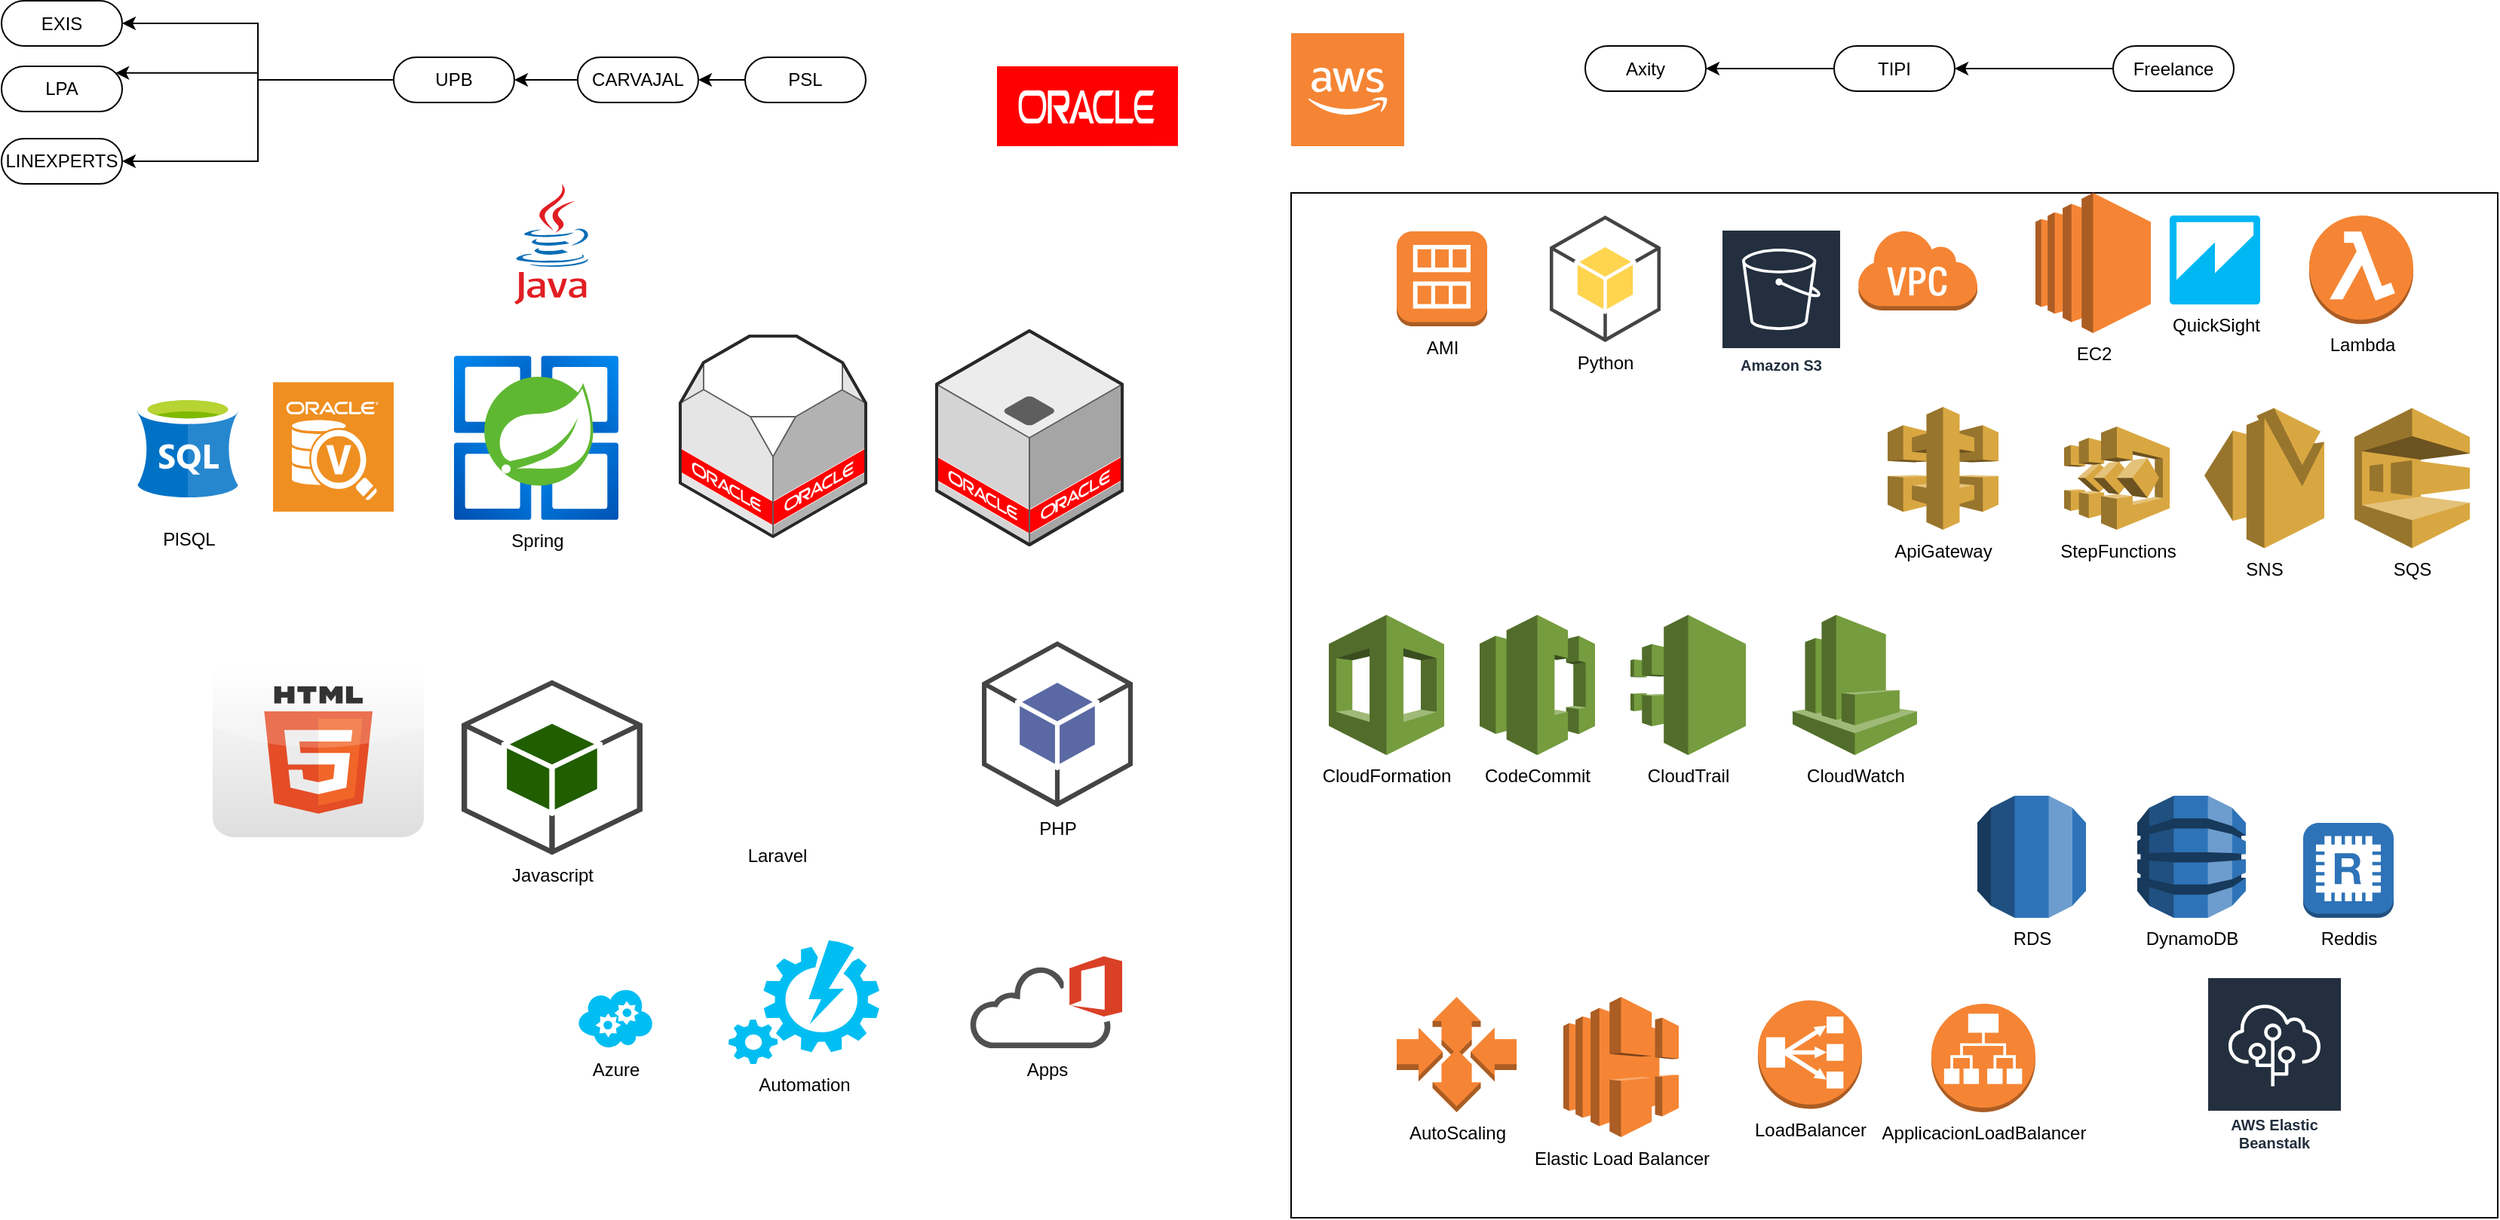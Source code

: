<mxfile version="21.3.3" type="github">
  <diagram name="Page-1" id="LtiyXVmBhrKHHviDkdXC">
    <mxGraphModel dx="2343" dy="660" grid="1" gridSize="10" guides="1" tooltips="1" connect="1" arrows="1" fold="1" page="1" pageScale="1" pageWidth="850" pageHeight="1100" math="0" shadow="0">
      <root>
        <mxCell id="0" />
        <mxCell id="1" parent="0" />
        <mxCell id="evCTNoIrl0gFFn3fA1H0-33" value="" style="whiteSpace=wrap;html=1;" parent="1" vertex="1">
          <mxGeometry x="25" y="150" width="800" height="680" as="geometry" />
        </mxCell>
        <mxCell id="evCTNoIrl0gFFn3fA1H0-1" value="Python" style="outlineConnect=0;dashed=0;verticalLabelPosition=bottom;verticalAlign=top;align=center;html=1;shape=mxgraph.aws3.android;fillColor=#FFD44F;gradientColor=none;" parent="1" vertex="1">
          <mxGeometry x="196.5" y="165" width="73.5" height="84" as="geometry" />
        </mxCell>
        <mxCell id="evCTNoIrl0gFFn3fA1H0-2" value="QuickSight" style="outlineConnect=0;dashed=0;verticalLabelPosition=bottom;verticalAlign=top;align=center;html=1;shape=mxgraph.aws3.quicksight;fillColor=#00B7F4;gradientColor=none;" parent="1" vertex="1">
          <mxGeometry x="607.5" y="165" width="60" height="59" as="geometry" />
        </mxCell>
        <mxCell id="evCTNoIrl0gFFn3fA1H0-3" value="ApiGateway" style="outlineConnect=0;dashed=0;verticalLabelPosition=bottom;verticalAlign=top;align=center;html=1;shape=mxgraph.aws3.api_gateway;fillColor=#D9A741;gradientColor=none;" parent="1" vertex="1">
          <mxGeometry x="420.5" y="292" width="73.5" height="81.5" as="geometry" />
        </mxCell>
        <mxCell id="evCTNoIrl0gFFn3fA1H0-4" value="StepFunctions" style="outlineConnect=0;dashed=0;verticalLabelPosition=bottom;verticalAlign=top;align=center;html=1;shape=mxgraph.aws3.step_functions;fillColor=#D9A741;gradientColor=none;" parent="1" vertex="1">
          <mxGeometry x="537.5" y="305" width="70" height="68.5" as="geometry" />
        </mxCell>
        <mxCell id="evCTNoIrl0gFFn3fA1H0-5" value="EC2" style="outlineConnect=0;dashed=0;verticalLabelPosition=bottom;verticalAlign=top;align=center;html=1;shape=mxgraph.aws3.ec2;fillColor=#F58534;gradientColor=none;" parent="1" vertex="1">
          <mxGeometry x="518.5" y="150" width="76.5" height="93" as="geometry" />
        </mxCell>
        <mxCell id="evCTNoIrl0gFFn3fA1H0-6" value="AutoScaling" style="outlineConnect=0;dashed=0;verticalLabelPosition=bottom;verticalAlign=top;align=center;html=1;shape=mxgraph.aws3.auto_scaling;fillColor=#F58534;gradientColor=none;" parent="1" vertex="1">
          <mxGeometry x="95" y="683.5" width="79.5" height="76.5" as="geometry" />
        </mxCell>
        <mxCell id="evCTNoIrl0gFFn3fA1H0-7" value="AMI" style="outlineConnect=0;dashed=0;verticalLabelPosition=bottom;verticalAlign=top;align=center;html=1;shape=mxgraph.aws3.ami;fillColor=#F58534;gradientColor=none;" parent="1" vertex="1">
          <mxGeometry x="95" y="175.5" width="60" height="63" as="geometry" />
        </mxCell>
        <mxCell id="evCTNoIrl0gFFn3fA1H0-10" value="Elastic Load Balancer" style="outlineConnect=0;dashed=0;verticalLabelPosition=bottom;verticalAlign=top;align=center;html=1;shape=mxgraph.aws3.elastic_load_balancing;fillColor=#F58534;gradientColor=none;" parent="1" vertex="1">
          <mxGeometry x="205.5" y="683.5" width="76.5" height="93" as="geometry" />
        </mxCell>
        <mxCell id="evCTNoIrl0gFFn3fA1H0-13" value="Lambda" style="outlineConnect=0;dashed=0;verticalLabelPosition=bottom;verticalAlign=top;align=center;html=1;shape=mxgraph.aws3.lambda_function;fillColor=#F58534;gradientColor=none;" parent="1" vertex="1">
          <mxGeometry x="700" y="165" width="69" height="72" as="geometry" />
        </mxCell>
        <mxCell id="evCTNoIrl0gFFn3fA1H0-14" value="DynamoDB" style="outlineConnect=0;dashed=0;verticalLabelPosition=bottom;verticalAlign=top;align=center;html=1;shape=mxgraph.aws3.dynamo_db;fillColor=#2E73B8;gradientColor=none;" parent="1" vertex="1">
          <mxGeometry x="586" y="550" width="72" height="81" as="geometry" />
        </mxCell>
        <mxCell id="evCTNoIrl0gFFn3fA1H0-16" value="Reddis" style="outlineConnect=0;dashed=0;verticalLabelPosition=bottom;verticalAlign=top;align=center;html=1;shape=mxgraph.aws3.redis;fillColor=#2E73B8;gradientColor=none;" parent="1" vertex="1">
          <mxGeometry x="696" y="568" width="60" height="63" as="geometry" />
        </mxCell>
        <mxCell id="evCTNoIrl0gFFn3fA1H0-17" value="CodeCommit" style="outlineConnect=0;dashed=0;verticalLabelPosition=bottom;verticalAlign=top;align=center;html=1;shape=mxgraph.aws3.codecommit;fillColor=#759C3E;gradientColor=none;" parent="1" vertex="1">
          <mxGeometry x="150" y="430" width="76.5" height="93" as="geometry" />
        </mxCell>
        <mxCell id="evCTNoIrl0gFFn3fA1H0-18" value="" style="outlineConnect=0;dashed=0;verticalLabelPosition=bottom;verticalAlign=top;align=center;html=1;shape=mxgraph.aws3.cloud_2;fillColor=#F58534;gradientColor=none;" parent="1" vertex="1">
          <mxGeometry x="25" y="44" width="75" height="75" as="geometry" />
        </mxCell>
        <mxCell id="evCTNoIrl0gFFn3fA1H0-19" value="" style="outlineConnect=0;dashed=0;verticalLabelPosition=bottom;verticalAlign=top;align=center;html=1;shape=mxgraph.aws3.virtual_private_cloud;fillColor=#F58534;gradientColor=none;" parent="1" vertex="1">
          <mxGeometry x="400.5" y="174" width="79.5" height="54" as="geometry" />
        </mxCell>
        <mxCell id="evCTNoIrl0gFFn3fA1H0-20" value="CloudTrail" style="outlineConnect=0;dashed=0;verticalLabelPosition=bottom;verticalAlign=top;align=center;html=1;shape=mxgraph.aws3.cloudtrail;fillColor=#759C3E;gradientColor=none;" parent="1" vertex="1">
          <mxGeometry x="250" y="430" width="76.5" height="93" as="geometry" />
        </mxCell>
        <mxCell id="evCTNoIrl0gFFn3fA1H0-21" value="CloudWatch" style="outlineConnect=0;dashed=0;verticalLabelPosition=bottom;verticalAlign=top;align=center;html=1;shape=mxgraph.aws3.cloudwatch;fillColor=#759C3E;gradientColor=none;" parent="1" vertex="1">
          <mxGeometry x="357.5" y="430" width="82.5" height="93" as="geometry" />
        </mxCell>
        <mxCell id="evCTNoIrl0gFFn3fA1H0-22" value="CloudFormation" style="outlineConnect=0;dashed=0;verticalLabelPosition=bottom;verticalAlign=top;align=center;html=1;shape=mxgraph.aws3.cloudformation;fillColor=#759C3E;gradientColor=none;" parent="1" vertex="1">
          <mxGeometry x="50" y="430" width="76.5" height="93" as="geometry" />
        </mxCell>
        <mxCell id="evCTNoIrl0gFFn3fA1H0-24" value="LoadBalancer" style="outlineConnect=0;dashed=0;verticalLabelPosition=bottom;verticalAlign=top;align=center;html=1;shape=mxgraph.aws3.classic_load_balancer;fillColor=#F58534;gradientColor=none;" parent="1" vertex="1">
          <mxGeometry x="334.5" y="685.75" width="69" height="72" as="geometry" />
        </mxCell>
        <mxCell id="evCTNoIrl0gFFn3fA1H0-25" value="ApplicacionLoadBalancer" style="outlineConnect=0;dashed=0;verticalLabelPosition=bottom;verticalAlign=top;align=center;html=1;shape=mxgraph.aws3.application_load_balancer;fillColor=#F58534;gradientColor=none;" parent="1" vertex="1">
          <mxGeometry x="449.5" y="688" width="69" height="72" as="geometry" />
        </mxCell>
        <mxCell id="evCTNoIrl0gFFn3fA1H0-26" value="AWS Elastic Beanstalk" style="sketch=0;outlineConnect=0;fontColor=#232F3E;gradientColor=none;strokeColor=#ffffff;fillColor=#232F3E;dashed=0;verticalLabelPosition=middle;verticalAlign=bottom;align=center;html=1;whiteSpace=wrap;fontSize=10;fontStyle=1;spacing=3;shape=mxgraph.aws4.productIcon;prIcon=mxgraph.aws4.elastic_beanstalk;" parent="1" vertex="1">
          <mxGeometry x="632" y="670" width="90" height="120" as="geometry" />
        </mxCell>
        <mxCell id="evCTNoIrl0gFFn3fA1H0-28" value="RDS" style="outlineConnect=0;dashed=0;verticalLabelPosition=bottom;verticalAlign=top;align=center;html=1;shape=mxgraph.aws3.rds;fillColor=#2E73B8;gradientColor=none;" parent="1" vertex="1">
          <mxGeometry x="480" y="550" width="72" height="81" as="geometry" />
        </mxCell>
        <mxCell id="evCTNoIrl0gFFn3fA1H0-29" value="SNS" style="outlineConnect=0;dashed=0;verticalLabelPosition=bottom;verticalAlign=top;align=center;html=1;shape=mxgraph.aws3.ses;fillColor=#D9A741;gradientColor=none;" parent="1" vertex="1">
          <mxGeometry x="630.5" y="292.75" width="79.5" height="93" as="geometry" />
        </mxCell>
        <mxCell id="evCTNoIrl0gFFn3fA1H0-31" value="Amazon S3" style="sketch=0;outlineConnect=0;fontColor=#232F3E;gradientColor=none;strokeColor=#ffffff;fillColor=#232F3E;dashed=0;verticalLabelPosition=middle;verticalAlign=bottom;align=center;html=1;whiteSpace=wrap;fontSize=10;fontStyle=1;spacing=3;shape=mxgraph.aws4.productIcon;prIcon=mxgraph.aws4.s3;" parent="1" vertex="1">
          <mxGeometry x="310" y="174" width="80" height="100" as="geometry" />
        </mxCell>
        <mxCell id="evCTNoIrl0gFFn3fA1H0-32" value="SQS" style="outlineConnect=0;dashed=0;verticalLabelPosition=bottom;verticalAlign=top;align=center;html=1;shape=mxgraph.aws3.sqs;fillColor=#D9A741;gradientColor=none;" parent="1" vertex="1">
          <mxGeometry x="730" y="292.75" width="76.5" height="93" as="geometry" />
        </mxCell>
        <mxCell id="evCTNoIrl0gFFn3fA1H0-34" value="" style="dashed=0;outlineConnect=0;html=1;align=center;labelPosition=center;verticalLabelPosition=bottom;verticalAlign=top;shape=mxgraph.weblogos.java" parent="1" vertex="1">
          <mxGeometry x="-490" y="144" width="50" height="80" as="geometry" />
        </mxCell>
        <mxCell id="evCTNoIrl0gFFn3fA1H0-37" value="" style="dashed=0;outlineConnect=0;html=1;align=center;labelPosition=center;verticalLabelPosition=bottom;verticalAlign=top;shape=mxgraph.weblogos.oracle;fillColor=#FF0000;strokeColor=none" parent="1" vertex="1">
          <mxGeometry x="-170" y="66" width="120" height="53" as="geometry" />
        </mxCell>
        <mxCell id="evCTNoIrl0gFFn3fA1H0-39" value="" style="verticalLabelPosition=bottom;html=1;verticalAlign=top;strokeWidth=1;align=center;outlineConnect=0;dashed=0;outlineConnect=0;shape=mxgraph.aws3d.oracleDbServer;fillColor=#ffffff;strokeColor=#5E5E5E;aspect=fixed;" parent="1" vertex="1">
          <mxGeometry x="-380" y="245" width="123" height="133" as="geometry" />
        </mxCell>
        <mxCell id="evCTNoIrl0gFFn3fA1H0-40" value="" style="verticalLabelPosition=bottom;html=1;verticalAlign=top;strokeWidth=1;align=center;outlineConnect=0;dashed=0;outlineConnect=0;shape=mxgraph.aws3d.oracleServer;fillColor=#ECECEC;strokeColor=#5E5E5E;aspect=fixed;" parent="1" vertex="1">
          <mxGeometry x="-210" y="241.5" width="123" height="142" as="geometry" />
        </mxCell>
        <mxCell id="evCTNoIrl0gFFn3fA1H0-41" value="" style="shadow=0;dashed=0;html=1;strokeColor=none;fillColor=#EF8F21;labelPosition=center;verticalLabelPosition=bottom;verticalAlign=top;align=center;outlineConnect=0;shape=mxgraph.veeam.explorer_for_oracle;" parent="1" vertex="1">
          <mxGeometry x="-650" y="275.6" width="80" height="85.9" as="geometry" />
        </mxCell>
        <mxCell id="evCTNoIrl0gFFn3fA1H0-42" value="Apps" style="sketch=0;pointerEvents=1;shadow=0;dashed=0;html=1;strokeColor=none;fillColor=#505050;labelPosition=center;verticalLabelPosition=bottom;outlineConnect=0;verticalAlign=top;align=center;shape=mxgraph.office.clouds.office_365;" parent="1" vertex="1">
          <mxGeometry x="-188" y="656.5" width="101" height="61" as="geometry" />
        </mxCell>
        <mxCell id="evCTNoIrl0gFFn3fA1H0-44" value="Automation" style="verticalLabelPosition=bottom;html=1;verticalAlign=top;align=center;strokeColor=none;fillColor=#00BEF2;shape=mxgraph.azure.automation;pointerEvents=1;" parent="1" vertex="1">
          <mxGeometry x="-348" y="646" width="100" height="82" as="geometry" />
        </mxCell>
        <mxCell id="PilAp7Zd-E41Kxu0FjSm-1" value="PHP" style="outlineConnect=0;dashed=0;verticalLabelPosition=bottom;verticalAlign=top;align=center;html=1;shape=mxgraph.aws3.android;fillColor=#5A69A4;gradientColor=none;" vertex="1" parent="1">
          <mxGeometry x="-180" y="447.5" width="100" height="110" as="geometry" />
        </mxCell>
        <mxCell id="PilAp7Zd-E41Kxu0FjSm-3" value="Spring" style="image;aspect=fixed;html=1;points=[];align=center;fontSize=12;image=img/lib/azure2/compute/Azure_Spring_Cloud.svg;" vertex="1" parent="1">
          <mxGeometry x="-530" y="258" width="109" height="109" as="geometry" />
        </mxCell>
        <mxCell id="PilAp7Zd-E41Kxu0FjSm-4" value="&lt;br&gt;PlSQL" style="image;sketch=0;aspect=fixed;html=1;points=[];align=center;fontSize=12;image=img/lib/mscae/dep/SQL_Server_Stretch_DB.svg;" vertex="1" parent="1">
          <mxGeometry x="-740" y="285.05" width="67" height="67" as="geometry" />
        </mxCell>
        <mxCell id="PilAp7Zd-E41Kxu0FjSm-8" style="edgeStyle=orthogonalEdgeStyle;rounded=0;orthogonalLoop=1;jettySize=auto;html=1;" edge="1" parent="1" source="PilAp7Zd-E41Kxu0FjSm-5" target="PilAp7Zd-E41Kxu0FjSm-6">
          <mxGeometry relative="1" as="geometry" />
        </mxCell>
        <mxCell id="PilAp7Zd-E41Kxu0FjSm-5" value="Freelance" style="html=1;dashed=0;whiteSpace=wrap;shape=mxgraph.dfd.start" vertex="1" parent="1">
          <mxGeometry x="570" y="52.5" width="80" height="30" as="geometry" />
        </mxCell>
        <mxCell id="PilAp7Zd-E41Kxu0FjSm-9" style="edgeStyle=orthogonalEdgeStyle;rounded=0;orthogonalLoop=1;jettySize=auto;html=1;" edge="1" parent="1" source="PilAp7Zd-E41Kxu0FjSm-6" target="PilAp7Zd-E41Kxu0FjSm-7">
          <mxGeometry relative="1" as="geometry" />
        </mxCell>
        <mxCell id="PilAp7Zd-E41Kxu0FjSm-6" value="TIPI" style="html=1;dashed=0;whiteSpace=wrap;shape=mxgraph.dfd.start" vertex="1" parent="1">
          <mxGeometry x="385" y="52.5" width="80" height="30" as="geometry" />
        </mxCell>
        <mxCell id="PilAp7Zd-E41Kxu0FjSm-7" value="Axity" style="html=1;dashed=0;whiteSpace=wrap;shape=mxgraph.dfd.start" vertex="1" parent="1">
          <mxGeometry x="220" y="52.5" width="80" height="30" as="geometry" />
        </mxCell>
        <mxCell id="PilAp7Zd-E41Kxu0FjSm-10" value="Azure" style="verticalLabelPosition=bottom;html=1;verticalAlign=top;align=center;strokeColor=none;fillColor=#00BEF2;shape=mxgraph.azure.cloud_service;" vertex="1" parent="1">
          <mxGeometry x="-448" y="677.5" width="50" height="40" as="geometry" />
        </mxCell>
        <mxCell id="PilAp7Zd-E41Kxu0FjSm-11" value="Laravel" style="shape=image;html=1;verticalAlign=top;verticalLabelPosition=bottom;labelBackgroundColor=#ffffff;imageAspect=0;aspect=fixed;image=https://cdn1.iconfinder.com/data/icons/ionicons-fill-vol-2/512/logo-laravel-128.png" vertex="1" parent="1">
          <mxGeometry x="-380" y="447.5" width="128" height="128" as="geometry" />
        </mxCell>
        <mxCell id="PilAp7Zd-E41Kxu0FjSm-12" value="Javascript&lt;br&gt;" style="outlineConnect=0;dashed=0;verticalLabelPosition=bottom;verticalAlign=top;align=center;html=1;shape=mxgraph.aws3.android;fillColor=#205E00;gradientColor=none;" vertex="1" parent="1">
          <mxGeometry x="-525" y="473.25" width="120" height="116" as="geometry" />
        </mxCell>
        <mxCell id="PilAp7Zd-E41Kxu0FjSm-13" value="" style="shape=image;html=1;verticalAlign=top;verticalLabelPosition=bottom;labelBackgroundColor=#ffffff;imageAspect=0;aspect=fixed;image=https://cdn1.iconfinder.com/data/icons/ionicons-fill-vol-1/512/logo-angular-128.png" vertex="1" parent="1">
          <mxGeometry x="-650" y="165" width="98" height="98" as="geometry" />
        </mxCell>
        <mxCell id="PilAp7Zd-E41Kxu0FjSm-14" value="" style="dashed=0;outlineConnect=0;html=1;align=center;labelPosition=center;verticalLabelPosition=bottom;verticalAlign=top;shape=mxgraph.webicons.html5;gradientColor=#DFDEDE" vertex="1" parent="1">
          <mxGeometry x="-690" y="461.5" width="140" height="116" as="geometry" />
        </mxCell>
        <mxCell id="PilAp7Zd-E41Kxu0FjSm-15" style="edgeStyle=orthogonalEdgeStyle;rounded=0;orthogonalLoop=1;jettySize=auto;html=1;" edge="1" parent="1" source="PilAp7Zd-E41Kxu0FjSm-16" target="PilAp7Zd-E41Kxu0FjSm-18">
          <mxGeometry relative="1" as="geometry" />
        </mxCell>
        <mxCell id="PilAp7Zd-E41Kxu0FjSm-16" value="PSL" style="html=1;dashed=0;whiteSpace=wrap;shape=mxgraph.dfd.start" vertex="1" parent="1">
          <mxGeometry x="-337" y="60" width="80" height="30" as="geometry" />
        </mxCell>
        <mxCell id="PilAp7Zd-E41Kxu0FjSm-17" style="edgeStyle=orthogonalEdgeStyle;rounded=0;orthogonalLoop=1;jettySize=auto;html=1;" edge="1" parent="1" source="PilAp7Zd-E41Kxu0FjSm-18" target="PilAp7Zd-E41Kxu0FjSm-19">
          <mxGeometry relative="1" as="geometry" />
        </mxCell>
        <mxCell id="PilAp7Zd-E41Kxu0FjSm-18" value="CARVAJAL" style="html=1;dashed=0;whiteSpace=wrap;shape=mxgraph.dfd.start" vertex="1" parent="1">
          <mxGeometry x="-448" y="60" width="80" height="30" as="geometry" />
        </mxCell>
        <mxCell id="PilAp7Zd-E41Kxu0FjSm-24" style="edgeStyle=orthogonalEdgeStyle;rounded=0;orthogonalLoop=1;jettySize=auto;html=1;entryX=1;entryY=0.5;entryDx=0;entryDy=0;entryPerimeter=0;" edge="1" parent="1" source="PilAp7Zd-E41Kxu0FjSm-19" target="PilAp7Zd-E41Kxu0FjSm-20">
          <mxGeometry relative="1" as="geometry" />
        </mxCell>
        <mxCell id="PilAp7Zd-E41Kxu0FjSm-25" style="edgeStyle=orthogonalEdgeStyle;rounded=0;orthogonalLoop=1;jettySize=auto;html=1;entryX=1;entryY=0.5;entryDx=0;entryDy=0;entryPerimeter=0;" edge="1" parent="1" source="PilAp7Zd-E41Kxu0FjSm-19" target="PilAp7Zd-E41Kxu0FjSm-22">
          <mxGeometry relative="1" as="geometry" />
        </mxCell>
        <mxCell id="PilAp7Zd-E41Kxu0FjSm-26" style="edgeStyle=orthogonalEdgeStyle;rounded=0;orthogonalLoop=1;jettySize=auto;html=1;entryX=0;entryY=0;entryDx=75.605;entryDy=4.395;entryPerimeter=0;" edge="1" parent="1" source="PilAp7Zd-E41Kxu0FjSm-19" target="PilAp7Zd-E41Kxu0FjSm-21">
          <mxGeometry relative="1" as="geometry" />
        </mxCell>
        <mxCell id="PilAp7Zd-E41Kxu0FjSm-19" value="UPB" style="html=1;dashed=0;whiteSpace=wrap;shape=mxgraph.dfd.start" vertex="1" parent="1">
          <mxGeometry x="-570" y="60" width="80" height="30" as="geometry" />
        </mxCell>
        <mxCell id="PilAp7Zd-E41Kxu0FjSm-20" value="EXIS" style="html=1;dashed=0;whiteSpace=wrap;shape=mxgraph.dfd.start" vertex="1" parent="1">
          <mxGeometry x="-830" y="22.5" width="80" height="30" as="geometry" />
        </mxCell>
        <mxCell id="PilAp7Zd-E41Kxu0FjSm-21" value="LPA" style="html=1;dashed=0;whiteSpace=wrap;shape=mxgraph.dfd.start" vertex="1" parent="1">
          <mxGeometry x="-830" y="66" width="80" height="30" as="geometry" />
        </mxCell>
        <mxCell id="PilAp7Zd-E41Kxu0FjSm-22" value="LINEXPERTS" style="html=1;dashed=0;whiteSpace=wrap;shape=mxgraph.dfd.start" vertex="1" parent="1">
          <mxGeometry x="-830" y="114" width="80" height="30" as="geometry" />
        </mxCell>
      </root>
    </mxGraphModel>
  </diagram>
</mxfile>
